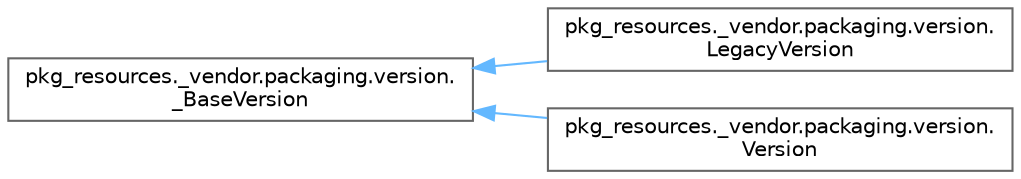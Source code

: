 digraph "Graphical Class Hierarchy"
{
 // LATEX_PDF_SIZE
  bgcolor="transparent";
  edge [fontname=Helvetica,fontsize=10,labelfontname=Helvetica,labelfontsize=10];
  node [fontname=Helvetica,fontsize=10,shape=box,height=0.2,width=0.4];
  rankdir="LR";
  Node0 [id="Node000000",label="pkg_resources._vendor.packaging.version.\l_BaseVersion",height=0.2,width=0.4,color="grey40", fillcolor="white", style="filled",URL="$classpkg__resources_1_1__vendor_1_1packaging_1_1version_1_1___base_version.html",tooltip=" "];
  Node0 -> Node1 [id="edge4064_Node000000_Node000001",dir="back",color="steelblue1",style="solid",tooltip=" "];
  Node1 [id="Node000001",label="pkg_resources._vendor.packaging.version.\lLegacyVersion",height=0.2,width=0.4,color="grey40", fillcolor="white", style="filled",URL="$classpkg__resources_1_1__vendor_1_1packaging_1_1version_1_1_legacy_version.html",tooltip=" "];
  Node0 -> Node2 [id="edge4065_Node000000_Node000002",dir="back",color="steelblue1",style="solid",tooltip=" "];
  Node2 [id="Node000002",label="pkg_resources._vendor.packaging.version.\lVersion",height=0.2,width=0.4,color="grey40", fillcolor="white", style="filled",URL="$classpkg__resources_1_1__vendor_1_1packaging_1_1version_1_1_version.html",tooltip=" "];
}
